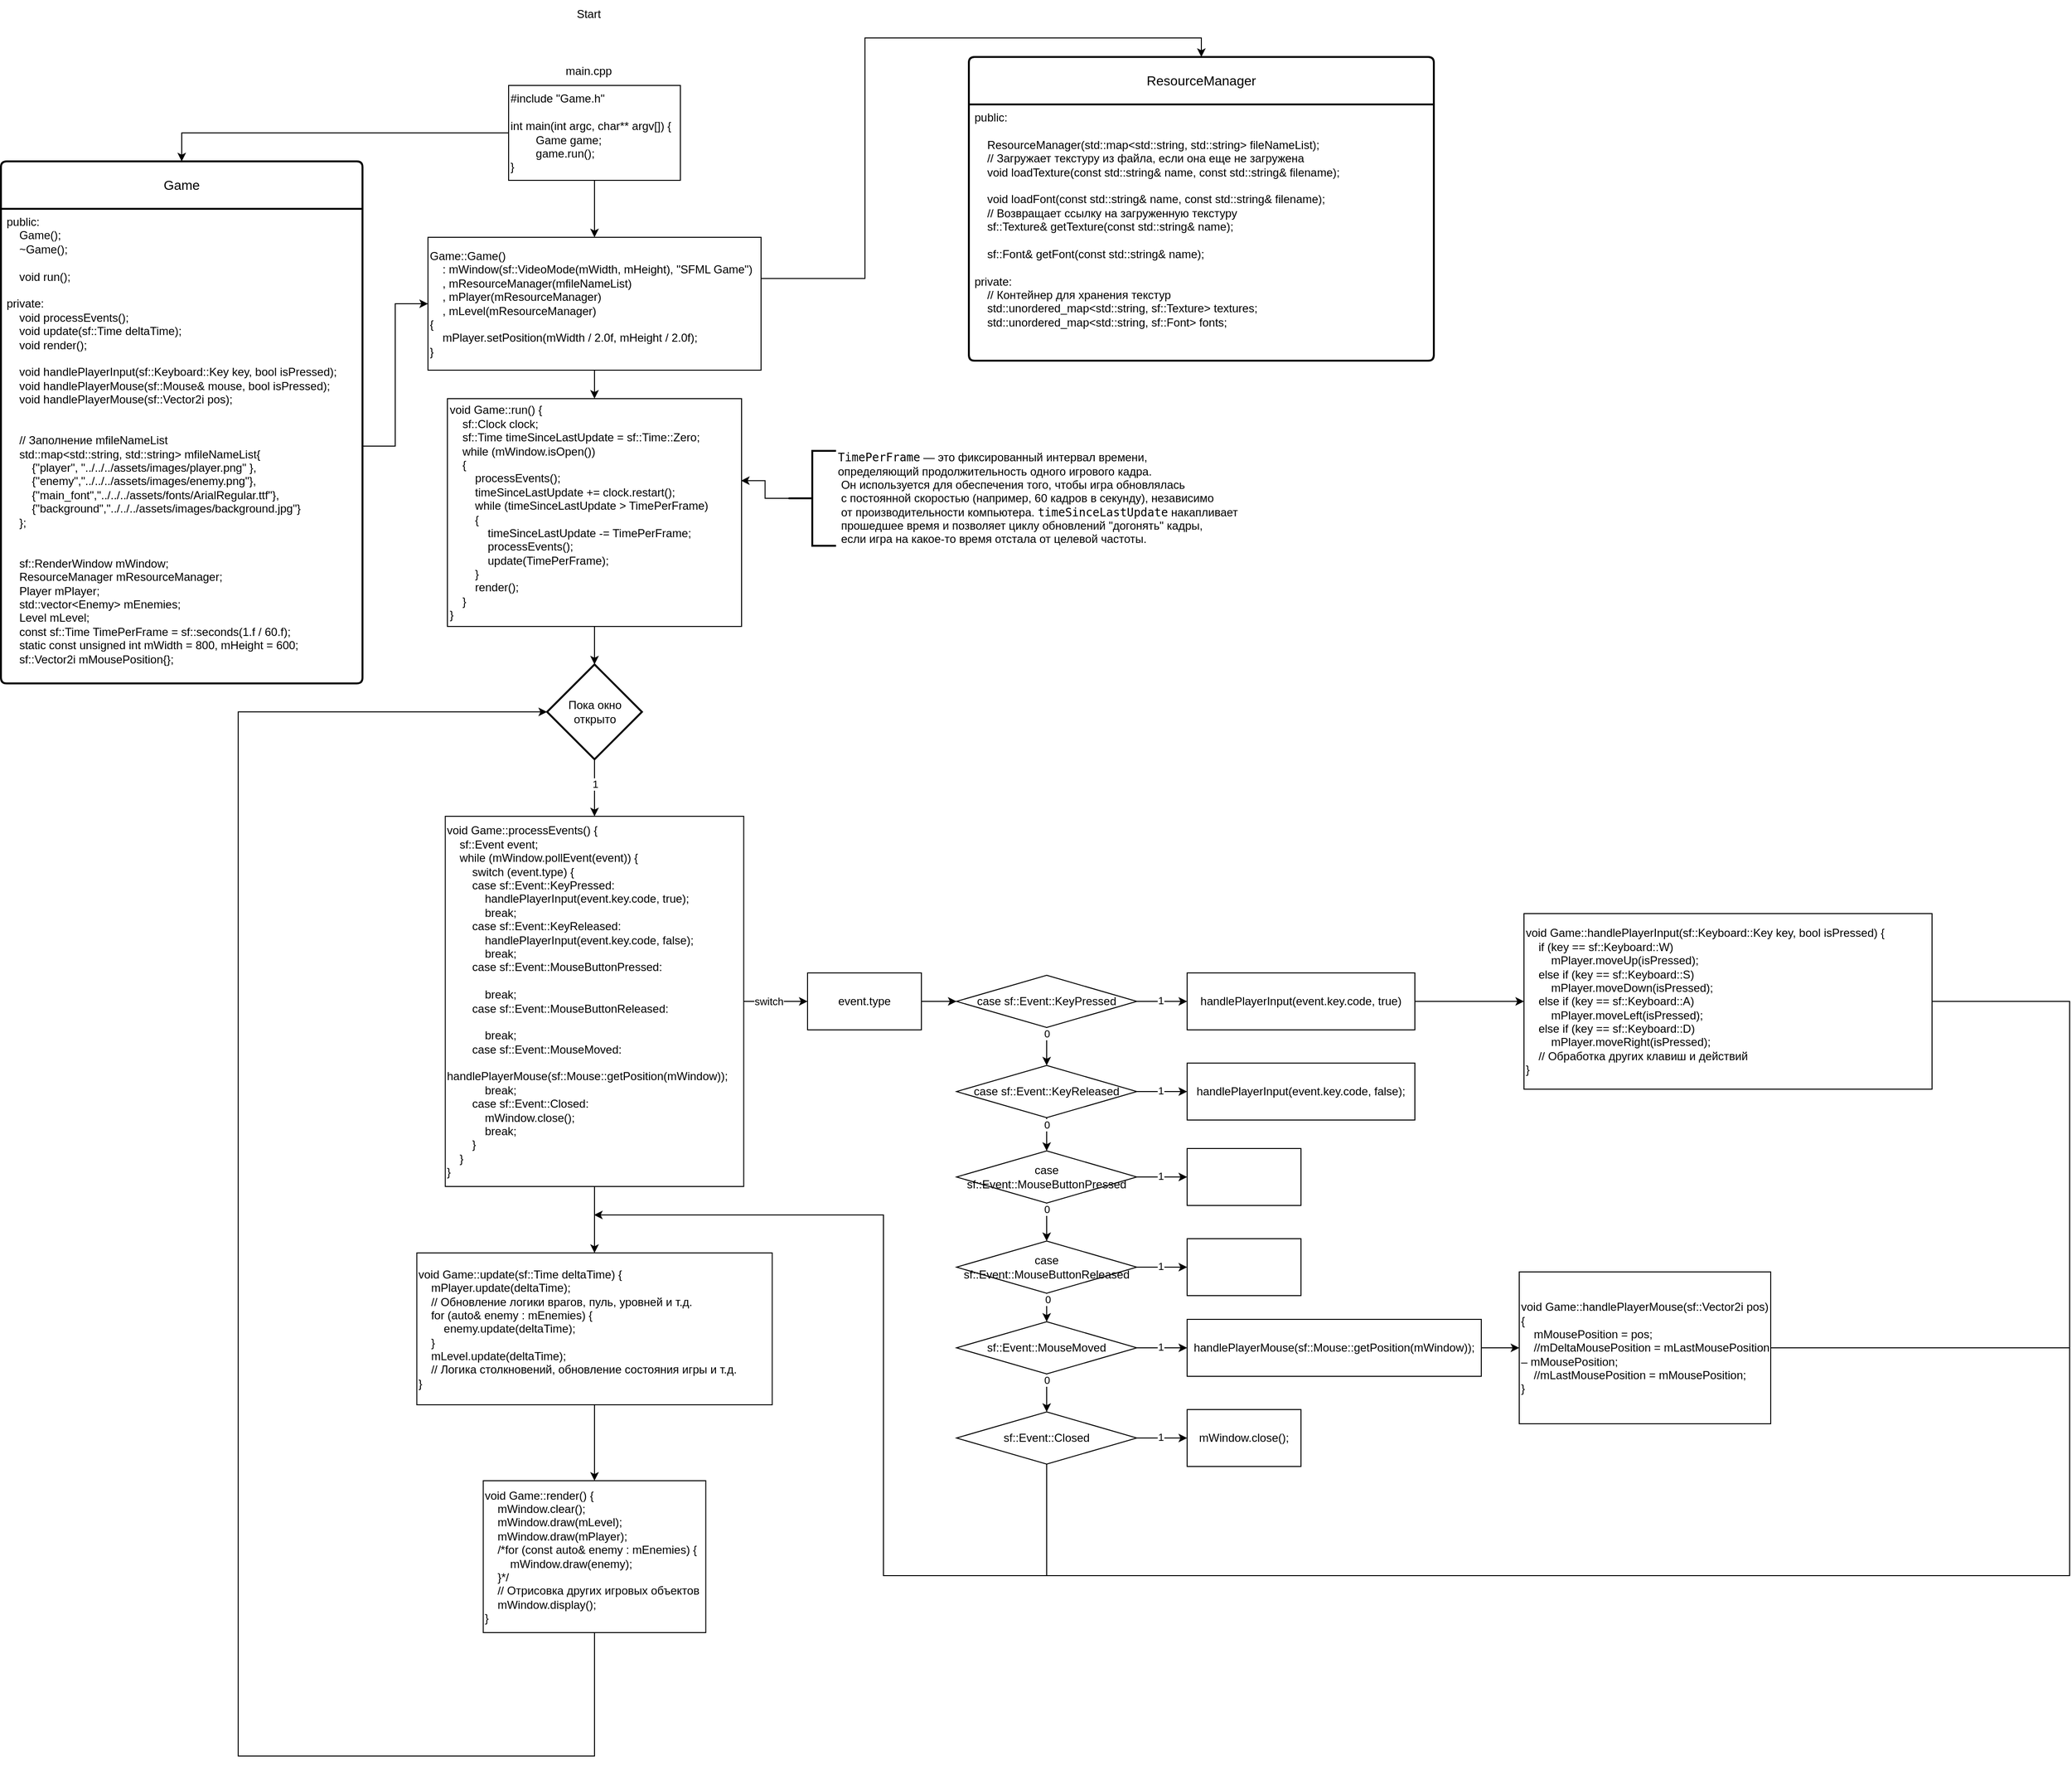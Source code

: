 <mxfile version="24.7.8">
  <diagram name="Страница — 1" id="Ya3FGMCgFJk5peCOeQJr">
    <mxGraphModel dx="3137" dy="1473" grid="1" gridSize="10" guides="1" tooltips="1" connect="1" arrows="1" fold="1" page="1" pageScale="1" pageWidth="827" pageHeight="1169" math="0" shadow="0">
      <root>
        <mxCell id="0" />
        <mxCell id="1" parent="0" />
        <mxCell id="n_UI0lglWCXp96dE_bRu-3" style="edgeStyle=orthogonalEdgeStyle;rounded=0;orthogonalLoop=1;jettySize=auto;html=1;entryX=0.5;entryY=0;entryDx=0;entryDy=0;" edge="1" parent="1" source="8VaP-X3mGruWFbC8dwb2-1" target="n_UI0lglWCXp96dE_bRu-1">
          <mxGeometry relative="1" as="geometry" />
        </mxCell>
        <mxCell id="n_UI0lglWCXp96dE_bRu-8" style="edgeStyle=orthogonalEdgeStyle;rounded=0;orthogonalLoop=1;jettySize=auto;html=1;entryX=0.5;entryY=0;entryDx=0;entryDy=0;" edge="1" parent="1" source="8VaP-X3mGruWFbC8dwb2-1" target="n_UI0lglWCXp96dE_bRu-4">
          <mxGeometry relative="1" as="geometry" />
        </mxCell>
        <mxCell id="8VaP-X3mGruWFbC8dwb2-1" value="&lt;div&gt;#include &quot;Game.h&quot;&lt;/div&gt;&lt;div&gt;&lt;br&gt;&lt;/div&gt;&lt;div&gt;int main(int argc, char** argv[]) {&lt;/div&gt;&lt;div&gt;&lt;span style=&quot;white-space: normal;&quot;&gt;&lt;span style=&quot;white-space:pre&quot;&gt;&#x9;&lt;/span&gt;Game game;&lt;/span&gt;&lt;/div&gt;&lt;div&gt;&lt;span style=&quot;white-space: normal;&quot;&gt;&lt;span style=&quot;white-space:pre&quot;&gt;&#x9;&lt;/span&gt;game.run();&lt;/span&gt;&lt;/div&gt;&lt;div&gt;}&lt;/div&gt;" style="rounded=0;whiteSpace=wrap;html=1;align=left;" parent="1" vertex="1">
          <mxGeometry x="355" y="100" width="181" height="100" as="geometry" />
        </mxCell>
        <mxCell id="8VaP-X3mGruWFbC8dwb2-2" value="Start" style="text;html=1;align=center;verticalAlign=middle;resizable=0;points=[];autosize=1;strokeColor=none;fillColor=none;" parent="1" vertex="1">
          <mxGeometry x="414" y="10" width="50" height="30" as="geometry" />
        </mxCell>
        <mxCell id="8VaP-X3mGruWFbC8dwb2-3" value="main.cpp" style="text;html=1;align=center;verticalAlign=middle;resizable=0;points=[];autosize=1;strokeColor=none;fillColor=none;" parent="1" vertex="1">
          <mxGeometry x="404" y="70" width="70" height="30" as="geometry" />
        </mxCell>
        <mxCell id="n_UI0lglWCXp96dE_bRu-1" value="Game" style="swimlane;childLayout=stackLayout;horizontal=1;startSize=50;horizontalStack=0;rounded=1;fontSize=14;fontStyle=0;strokeWidth=2;resizeParent=0;resizeLast=1;shadow=0;dashed=0;align=center;arcSize=4;whiteSpace=wrap;html=1;" vertex="1" parent="1">
          <mxGeometry x="-180" y="180" width="381" height="550" as="geometry" />
        </mxCell>
        <mxCell id="n_UI0lglWCXp96dE_bRu-2" value="&lt;div&gt;public:&lt;/div&gt;&lt;div&gt;&amp;nbsp; &amp;nbsp; Game();&lt;/div&gt;&lt;div&gt;&amp;nbsp; &amp;nbsp; ~Game();&lt;/div&gt;&lt;div&gt;&lt;br&gt;&lt;/div&gt;&lt;div&gt;&amp;nbsp; &amp;nbsp; void run();&lt;/div&gt;&lt;div&gt;&lt;br&gt;&lt;/div&gt;&lt;div&gt;private:&lt;/div&gt;&lt;div&gt;&amp;nbsp; &amp;nbsp; void processEvents();&lt;/div&gt;&lt;div&gt;&amp;nbsp; &amp;nbsp; void update(sf::Time deltaTime);&lt;/div&gt;&lt;div&gt;&amp;nbsp; &amp;nbsp; void render();&lt;/div&gt;&lt;div&gt;&lt;br&gt;&lt;/div&gt;&lt;div&gt;&amp;nbsp; &amp;nbsp; void handlePlayerInput(sf::Keyboard::Key key, bool isPressed);&lt;/div&gt;&lt;div&gt;&amp;nbsp; &amp;nbsp; void handlePlayerMouse(sf::Mouse&amp;amp; mouse, bool isPressed);&lt;/div&gt;&lt;div&gt;&amp;nbsp; &amp;nbsp; void handlePlayerMouse(sf::Vector2i pos);&lt;/div&gt;&lt;div&gt;&amp;nbsp; &amp;nbsp;&amp;nbsp;&lt;/div&gt;&lt;div&gt;&amp;nbsp; &amp;nbsp;&amp;nbsp;&lt;/div&gt;&lt;div&gt;&amp;nbsp; &amp;nbsp; // Заполнение mfileNameList&lt;/div&gt;&lt;div&gt;&amp;nbsp; &amp;nbsp; std::map&amp;lt;std::string, std::string&amp;gt; mfileNameList{&lt;/div&gt;&lt;div&gt;&amp;nbsp; &amp;nbsp; &amp;nbsp; &amp;nbsp; {&quot;player&quot;, &quot;../../../assets/images/player.png&quot; },&lt;/div&gt;&lt;div&gt;&amp;nbsp; &amp;nbsp; &amp;nbsp; &amp;nbsp; {&quot;enemy&quot;,&quot;../../../assets/images/enemy.png&quot;},&lt;/div&gt;&lt;div&gt;&amp;nbsp; &amp;nbsp; &amp;nbsp; &amp;nbsp; {&quot;main_font&quot;,&quot;../../../assets/fonts/ArialRegular.ttf&quot;},&lt;/div&gt;&lt;div&gt;&amp;nbsp; &amp;nbsp; &amp;nbsp; &amp;nbsp; {&quot;background&quot;,&quot;../../../assets/images/background.jpg&quot;}&lt;/div&gt;&lt;div&gt;&amp;nbsp; &amp;nbsp; };&lt;/div&gt;&lt;div&gt;&amp;nbsp; &amp;nbsp;&amp;nbsp;&lt;/div&gt;&lt;div&gt;&lt;br&gt;&lt;/div&gt;&lt;div&gt;&amp;nbsp; &amp;nbsp; sf::RenderWindow mWindow;&lt;/div&gt;&lt;div&gt;&amp;nbsp; &amp;nbsp; ResourceManager mResourceManager;&lt;/div&gt;&lt;div&gt;&amp;nbsp; &amp;nbsp; Player mPlayer;&lt;/div&gt;&lt;div&gt;&amp;nbsp; &amp;nbsp; std::vector&amp;lt;Enemy&amp;gt; mEnemies;&lt;/div&gt;&lt;div&gt;&amp;nbsp; &amp;nbsp; Level mLevel;&lt;/div&gt;&lt;div&gt;&amp;nbsp; &amp;nbsp; const sf::Time TimePerFrame = sf::seconds(1.f / 60.f);&lt;/div&gt;&lt;div&gt;&amp;nbsp; &amp;nbsp; static const unsigned int mWidth = 800, mHeight = 600;&lt;/div&gt;&lt;div&gt;&amp;nbsp; &amp;nbsp; sf::Vector2i mMousePosition{};&lt;/div&gt;" style="align=left;strokeColor=none;fillColor=none;spacingLeft=4;fontSize=12;verticalAlign=top;resizable=0;rotatable=0;part=1;html=1;" vertex="1" parent="n_UI0lglWCXp96dE_bRu-1">
          <mxGeometry y="50" width="381" height="500" as="geometry" />
        </mxCell>
        <mxCell id="n_UI0lglWCXp96dE_bRu-7" style="edgeStyle=orthogonalEdgeStyle;rounded=0;orthogonalLoop=1;jettySize=auto;html=1;entryX=0.5;entryY=0;entryDx=0;entryDy=0;" edge="1" parent="1" source="n_UI0lglWCXp96dE_bRu-4" target="n_UI0lglWCXp96dE_bRu-6">
          <mxGeometry relative="1" as="geometry" />
        </mxCell>
        <mxCell id="n_UI0lglWCXp96dE_bRu-111" style="edgeStyle=orthogonalEdgeStyle;rounded=0;orthogonalLoop=1;jettySize=auto;html=1;exitX=1;exitY=0.31;exitDx=0;exitDy=0;exitPerimeter=0;entryX=0.5;entryY=0;entryDx=0;entryDy=0;" edge="1" parent="1" source="n_UI0lglWCXp96dE_bRu-4" target="n_UI0lglWCXp96dE_bRu-109">
          <mxGeometry relative="1" as="geometry" />
        </mxCell>
        <mxCell id="n_UI0lglWCXp96dE_bRu-4" value="&lt;div&gt;Game::Game()&lt;/div&gt;&lt;div&gt;&amp;nbsp; &amp;nbsp; : mWindow(sf::VideoMode(mWidth, mHeight), &quot;SFML Game&quot;)&lt;/div&gt;&lt;div&gt;&amp;nbsp; &amp;nbsp; , mResourceManager(mfileNameList)&lt;/div&gt;&lt;div&gt;&amp;nbsp; &amp;nbsp; , mPlayer(mResourceManager)&lt;/div&gt;&lt;div&gt;&amp;nbsp; &amp;nbsp; , mLevel(mResourceManager)&lt;/div&gt;&lt;div&gt;{&lt;/div&gt;&lt;div&gt;&amp;nbsp; &amp;nbsp; mPlayer.setPosition(mWidth / 2.0f, mHeight / 2.0f);&lt;/div&gt;&lt;div&gt;}&lt;/div&gt;" style="whiteSpace=wrap;html=1;align=left;points=[[0,0,0,0,0],[0,0.25,0,0,0],[0,0.5,0,0,0],[0,0.75,0,0,0],[0,1,0,0,0],[0.25,0,0,0,0],[0.25,1,0,0,0],[0.5,0,0,0,0],[0.5,1,0,0,0],[0.75,0,0,0,0],[0.75,1,0,0,0],[1,0,0,0,0],[1,0.21,0,0,0],[1,0.31,0,0,0],[1,0.4,0,0,0],[1,0.52,0,0,0],[1,1,0,0,0]];" vertex="1" parent="1">
          <mxGeometry x="270" y="260" width="351" height="140" as="geometry" />
        </mxCell>
        <mxCell id="n_UI0lglWCXp96dE_bRu-5" style="edgeStyle=orthogonalEdgeStyle;rounded=0;orthogonalLoop=1;jettySize=auto;html=1;" edge="1" parent="1" source="n_UI0lglWCXp96dE_bRu-2" target="n_UI0lglWCXp96dE_bRu-4">
          <mxGeometry relative="1" as="geometry" />
        </mxCell>
        <mxCell id="n_UI0lglWCXp96dE_bRu-14" value="" style="edgeStyle=orthogonalEdgeStyle;rounded=0;orthogonalLoop=1;jettySize=auto;html=1;entryX=0.5;entryY=0;entryDx=0;entryDy=0;entryPerimeter=0;" edge="1" parent="1" source="n_UI0lglWCXp96dE_bRu-6" target="n_UI0lglWCXp96dE_bRu-15">
          <mxGeometry relative="1" as="geometry" />
        </mxCell>
        <mxCell id="n_UI0lglWCXp96dE_bRu-6" value="&lt;div&gt;void Game::run() {&lt;/div&gt;&lt;div&gt;&amp;nbsp; &amp;nbsp; sf::Clock clock;&lt;/div&gt;&lt;div&gt;&amp;nbsp; &amp;nbsp; sf::Time timeSinceLastUpdate = sf::Time::Zero;&lt;/div&gt;&lt;div&gt;&amp;nbsp; &amp;nbsp; while (mWindow.isOpen())&lt;/div&gt;&lt;div&gt;&amp;nbsp; &amp;nbsp; {&lt;/div&gt;&lt;div&gt;&amp;nbsp; &amp;nbsp; &amp;nbsp; &amp;nbsp; processEvents();&lt;/div&gt;&lt;div&gt;&amp;nbsp; &amp;nbsp; &amp;nbsp; &amp;nbsp; timeSinceLastUpdate += clock.restart();&lt;/div&gt;&lt;div&gt;&amp;nbsp; &amp;nbsp; &amp;nbsp; &amp;nbsp; while (timeSinceLastUpdate &amp;gt; TimePerFrame)&lt;/div&gt;&lt;div&gt;&amp;nbsp; &amp;nbsp; &amp;nbsp; &amp;nbsp; {&lt;/div&gt;&lt;div&gt;&amp;nbsp; &amp;nbsp; &amp;nbsp; &amp;nbsp; &amp;nbsp; &amp;nbsp; timeSinceLastUpdate -= TimePerFrame;&lt;/div&gt;&lt;div&gt;&amp;nbsp; &amp;nbsp; &amp;nbsp; &amp;nbsp; &amp;nbsp; &amp;nbsp; processEvents();&lt;/div&gt;&lt;div&gt;&amp;nbsp; &amp;nbsp; &amp;nbsp; &amp;nbsp; &amp;nbsp; &amp;nbsp; update(TimePerFrame);&lt;/div&gt;&lt;div&gt;&amp;nbsp; &amp;nbsp; &amp;nbsp; &amp;nbsp; }&lt;/div&gt;&lt;div&gt;&amp;nbsp; &amp;nbsp; &amp;nbsp; &amp;nbsp; render();&lt;/div&gt;&lt;div&gt;&amp;nbsp; &amp;nbsp; }&lt;/div&gt;&lt;div&gt;}&lt;/div&gt;" style="whiteSpace=wrap;html=1;align=left;" vertex="1" parent="1">
          <mxGeometry x="290.5" y="430" width="310" height="240" as="geometry" />
        </mxCell>
        <mxCell id="n_UI0lglWCXp96dE_bRu-9" value="&lt;code&gt;TimePerFrame&lt;/code&gt; — это фиксированный интервал времени,&amp;nbsp;&lt;div&gt;определяющий продолжительность одного игрового кадра.&lt;div&gt;&amp;nbsp;Он используется для обеспечения того, чтобы игра обновлялась&lt;/div&gt;&lt;div&gt;&amp;nbsp;с постоянной скоростью (например, 60 кадров в секунду), независимо&lt;/div&gt;&lt;div&gt;&amp;nbsp;от производительности компьютера. &lt;code&gt;timeSinceLastUpdate&lt;/code&gt; накапливает&lt;/div&gt;&lt;div&gt;&amp;nbsp;прошедшее время и позволяет циклу обновлений &quot;догонять&quot; кадры,&lt;/div&gt;&lt;div&gt;&amp;nbsp;если игра на какое-то время отстала от целевой частоты.&lt;/div&gt;&lt;/div&gt;" style="strokeWidth=2;html=1;shape=mxgraph.flowchart.annotation_2;align=left;labelPosition=right;pointerEvents=1;" vertex="1" parent="1">
          <mxGeometry x="650" y="485" width="50" height="100" as="geometry" />
        </mxCell>
        <mxCell id="n_UI0lglWCXp96dE_bRu-10" style="edgeStyle=orthogonalEdgeStyle;rounded=0;orthogonalLoop=1;jettySize=auto;html=1;entryX=0.998;entryY=0.36;entryDx=0;entryDy=0;entryPerimeter=0;" edge="1" parent="1" source="n_UI0lglWCXp96dE_bRu-9" target="n_UI0lglWCXp96dE_bRu-6">
          <mxGeometry relative="1" as="geometry" />
        </mxCell>
        <mxCell id="n_UI0lglWCXp96dE_bRu-17" style="edgeStyle=orthogonalEdgeStyle;rounded=0;orthogonalLoop=1;jettySize=auto;html=1;entryX=0;entryY=0.5;entryDx=0;entryDy=0;" edge="1" parent="1" source="n_UI0lglWCXp96dE_bRu-13" target="n_UI0lglWCXp96dE_bRu-18">
          <mxGeometry relative="1" as="geometry">
            <mxPoint x="660" y="1065" as="targetPoint" />
          </mxGeometry>
        </mxCell>
        <mxCell id="n_UI0lglWCXp96dE_bRu-19" value="switch" style="edgeLabel;html=1;align=center;verticalAlign=middle;resizable=0;points=[];" vertex="1" connectable="0" parent="n_UI0lglWCXp96dE_bRu-17">
          <mxGeometry x="-0.234" relative="1" as="geometry">
            <mxPoint as="offset" />
          </mxGeometry>
        </mxCell>
        <mxCell id="n_UI0lglWCXp96dE_bRu-94" value="" style="edgeStyle=orthogonalEdgeStyle;rounded=0;orthogonalLoop=1;jettySize=auto;html=1;" edge="1" parent="1" source="n_UI0lglWCXp96dE_bRu-13" target="n_UI0lglWCXp96dE_bRu-93">
          <mxGeometry relative="1" as="geometry" />
        </mxCell>
        <mxCell id="n_UI0lglWCXp96dE_bRu-13" value="&lt;div&gt;void Game::processEvents() {&lt;/div&gt;&lt;div&gt;&amp;nbsp; &amp;nbsp; sf::Event event;&lt;/div&gt;&lt;div&gt;&amp;nbsp; &amp;nbsp; while (mWindow.pollEvent(event)) {&lt;/div&gt;&lt;div&gt;&amp;nbsp; &amp;nbsp; &amp;nbsp; &amp;nbsp; switch (event.type) {&lt;/div&gt;&lt;div&gt;&amp;nbsp; &amp;nbsp; &amp;nbsp; &amp;nbsp; case sf::Event::KeyPressed:&lt;/div&gt;&lt;div&gt;&amp;nbsp; &amp;nbsp; &amp;nbsp; &amp;nbsp; &amp;nbsp; &amp;nbsp; handlePlayerInput(event.key.code, true);&lt;/div&gt;&lt;div&gt;&amp;nbsp; &amp;nbsp; &amp;nbsp; &amp;nbsp; &amp;nbsp; &amp;nbsp; break;&lt;/div&gt;&lt;div&gt;&amp;nbsp; &amp;nbsp; &amp;nbsp; &amp;nbsp; case sf::Event::KeyReleased:&lt;/div&gt;&lt;div&gt;&amp;nbsp; &amp;nbsp; &amp;nbsp; &amp;nbsp; &amp;nbsp; &amp;nbsp; handlePlayerInput(event.key.code, false);&lt;/div&gt;&lt;div&gt;&amp;nbsp; &amp;nbsp; &amp;nbsp; &amp;nbsp; &amp;nbsp; &amp;nbsp; break;&lt;/div&gt;&lt;div&gt;&amp;nbsp; &amp;nbsp; &amp;nbsp; &amp;nbsp; case sf::Event::MouseButtonPressed:&lt;/div&gt;&lt;div&gt;&lt;br&gt;&lt;/div&gt;&lt;div&gt;&amp;nbsp; &amp;nbsp; &amp;nbsp; &amp;nbsp; &amp;nbsp; &amp;nbsp; break;&lt;/div&gt;&lt;div&gt;&amp;nbsp; &amp;nbsp; &amp;nbsp; &amp;nbsp; case sf::Event::MouseButtonReleased:&lt;/div&gt;&lt;div&gt;&lt;br&gt;&lt;/div&gt;&lt;div&gt;&amp;nbsp; &amp;nbsp; &amp;nbsp; &amp;nbsp; &amp;nbsp; &amp;nbsp; break;&lt;/div&gt;&lt;div&gt;&amp;nbsp; &amp;nbsp; &amp;nbsp; &amp;nbsp; case sf::Event::MouseMoved:&lt;/div&gt;&lt;div&gt;&amp;nbsp; &amp;nbsp; &amp;nbsp; &amp;nbsp; &amp;nbsp; &amp;nbsp; handlePlayerMouse(sf::Mouse::getPosition(mWindow));&lt;/div&gt;&lt;div&gt;&amp;nbsp; &amp;nbsp; &amp;nbsp; &amp;nbsp; &amp;nbsp; &amp;nbsp; break;&lt;/div&gt;&lt;div&gt;&amp;nbsp; &amp;nbsp; &amp;nbsp; &amp;nbsp; case sf::Event::Closed:&lt;/div&gt;&lt;div&gt;&amp;nbsp; &amp;nbsp; &amp;nbsp; &amp;nbsp; &amp;nbsp; &amp;nbsp; mWindow.close();&lt;/div&gt;&lt;div&gt;&amp;nbsp; &amp;nbsp; &amp;nbsp; &amp;nbsp; &amp;nbsp; &amp;nbsp; break;&lt;/div&gt;&lt;div&gt;&amp;nbsp; &amp;nbsp; &amp;nbsp; &amp;nbsp; }&lt;/div&gt;&lt;div&gt;&amp;nbsp; &amp;nbsp; }&lt;/div&gt;&lt;div&gt;}&lt;/div&gt;" style="whiteSpace=wrap;html=1;align=left;" vertex="1" parent="1">
          <mxGeometry x="288.25" y="870" width="314.5" height="390" as="geometry" />
        </mxCell>
        <mxCell id="n_UI0lglWCXp96dE_bRu-16" style="edgeStyle=orthogonalEdgeStyle;rounded=0;orthogonalLoop=1;jettySize=auto;html=1;entryX=0.5;entryY=0;entryDx=0;entryDy=0;" edge="1" parent="1" source="n_UI0lglWCXp96dE_bRu-15" target="n_UI0lglWCXp96dE_bRu-13">
          <mxGeometry relative="1" as="geometry" />
        </mxCell>
        <mxCell id="n_UI0lglWCXp96dE_bRu-98" value="1" style="edgeLabel;html=1;align=center;verticalAlign=middle;resizable=0;points=[];" vertex="1" connectable="0" parent="n_UI0lglWCXp96dE_bRu-16">
          <mxGeometry x="-0.118" relative="1" as="geometry">
            <mxPoint y="-1" as="offset" />
          </mxGeometry>
        </mxCell>
        <mxCell id="n_UI0lglWCXp96dE_bRu-15" value="Пока окно открыто" style="strokeWidth=2;html=1;shape=mxgraph.flowchart.decision;whiteSpace=wrap;" vertex="1" parent="1">
          <mxGeometry x="395.5" y="710" width="100" height="100" as="geometry" />
        </mxCell>
        <mxCell id="n_UI0lglWCXp96dE_bRu-24" value="" style="edgeStyle=orthogonalEdgeStyle;rounded=0;orthogonalLoop=1;jettySize=auto;html=1;" edge="1" parent="1" source="n_UI0lglWCXp96dE_bRu-18" target="n_UI0lglWCXp96dE_bRu-23">
          <mxGeometry relative="1" as="geometry" />
        </mxCell>
        <mxCell id="n_UI0lglWCXp96dE_bRu-18" value="event.type" style="whiteSpace=wrap;html=1;" vertex="1" parent="1">
          <mxGeometry x="670" y="1035" width="120" height="60" as="geometry" />
        </mxCell>
        <mxCell id="n_UI0lglWCXp96dE_bRu-27" value="" style="edgeStyle=orthogonalEdgeStyle;rounded=0;orthogonalLoop=1;jettySize=auto;html=1;" edge="1" parent="1" source="n_UI0lglWCXp96dE_bRu-23" target="n_UI0lglWCXp96dE_bRu-26">
          <mxGeometry relative="1" as="geometry" />
        </mxCell>
        <mxCell id="n_UI0lglWCXp96dE_bRu-30" value="1" style="edgeLabel;html=1;align=center;verticalAlign=middle;resizable=0;points=[];" vertex="1" connectable="0" parent="n_UI0lglWCXp96dE_bRu-27">
          <mxGeometry x="-0.069" y="1" relative="1" as="geometry">
            <mxPoint as="offset" />
          </mxGeometry>
        </mxCell>
        <mxCell id="n_UI0lglWCXp96dE_bRu-29" value="" style="edgeStyle=orthogonalEdgeStyle;rounded=0;orthogonalLoop=1;jettySize=auto;html=1;entryX=0.5;entryY=0;entryDx=0;entryDy=0;" edge="1" parent="1" source="n_UI0lglWCXp96dE_bRu-23" target="n_UI0lglWCXp96dE_bRu-52">
          <mxGeometry relative="1" as="geometry">
            <mxPoint x="922" y="1120" as="targetPoint" />
          </mxGeometry>
        </mxCell>
        <mxCell id="n_UI0lglWCXp96dE_bRu-31" value="0" style="edgeLabel;html=1;align=center;verticalAlign=middle;resizable=0;points=[];" vertex="1" connectable="0" parent="n_UI0lglWCXp96dE_bRu-29">
          <mxGeometry x="-0.677" relative="1" as="geometry">
            <mxPoint as="offset" />
          </mxGeometry>
        </mxCell>
        <mxCell id="n_UI0lglWCXp96dE_bRu-23" value="case sf::Event::KeyPressed" style="rhombus;whiteSpace=wrap;html=1;" vertex="1" parent="1">
          <mxGeometry x="827" y="1037.5" width="190" height="55" as="geometry" />
        </mxCell>
        <mxCell id="n_UI0lglWCXp96dE_bRu-100" value="" style="edgeStyle=orthogonalEdgeStyle;rounded=0;orthogonalLoop=1;jettySize=auto;html=1;" edge="1" parent="1" source="n_UI0lglWCXp96dE_bRu-26" target="n_UI0lglWCXp96dE_bRu-99">
          <mxGeometry relative="1" as="geometry" />
        </mxCell>
        <mxCell id="n_UI0lglWCXp96dE_bRu-26" value="handlePlayerInput(event.key.code, true)" style="whiteSpace=wrap;html=1;" vertex="1" parent="1">
          <mxGeometry x="1070" y="1035" width="240" height="60" as="geometry" />
        </mxCell>
        <mxCell id="n_UI0lglWCXp96dE_bRu-48" value="" style="edgeStyle=orthogonalEdgeStyle;rounded=0;orthogonalLoop=1;jettySize=auto;html=1;" edge="1" parent="1" source="n_UI0lglWCXp96dE_bRu-52" target="n_UI0lglWCXp96dE_bRu-53">
          <mxGeometry relative="1" as="geometry" />
        </mxCell>
        <mxCell id="n_UI0lglWCXp96dE_bRu-49" value="1" style="edgeLabel;html=1;align=center;verticalAlign=middle;resizable=0;points=[];" vertex="1" connectable="0" parent="n_UI0lglWCXp96dE_bRu-48">
          <mxGeometry x="-0.069" y="1" relative="1" as="geometry">
            <mxPoint as="offset" />
          </mxGeometry>
        </mxCell>
        <mxCell id="n_UI0lglWCXp96dE_bRu-50" value="" style="edgeStyle=orthogonalEdgeStyle;rounded=0;orthogonalLoop=1;jettySize=auto;html=1;entryX=0.5;entryY=0;entryDx=0;entryDy=0;" edge="1" parent="1" source="n_UI0lglWCXp96dE_bRu-52" target="n_UI0lglWCXp96dE_bRu-58">
          <mxGeometry relative="1" as="geometry">
            <mxPoint x="922" y="1215" as="targetPoint" />
          </mxGeometry>
        </mxCell>
        <mxCell id="n_UI0lglWCXp96dE_bRu-51" value="0" style="edgeLabel;html=1;align=center;verticalAlign=middle;resizable=0;points=[];" vertex="1" connectable="0" parent="n_UI0lglWCXp96dE_bRu-50">
          <mxGeometry x="-0.677" relative="1" as="geometry">
            <mxPoint as="offset" />
          </mxGeometry>
        </mxCell>
        <mxCell id="n_UI0lglWCXp96dE_bRu-52" value="case sf::Event::KeyReleased" style="rhombus;whiteSpace=wrap;html=1;" vertex="1" parent="1">
          <mxGeometry x="827" y="1132.5" width="190" height="55" as="geometry" />
        </mxCell>
        <mxCell id="n_UI0lglWCXp96dE_bRu-53" value="handlePlayerInput(event.key.code, false);" style="whiteSpace=wrap;html=1;" vertex="1" parent="1">
          <mxGeometry x="1070" y="1130" width="240" height="60" as="geometry" />
        </mxCell>
        <mxCell id="n_UI0lglWCXp96dE_bRu-54" value="" style="edgeStyle=orthogonalEdgeStyle;rounded=0;orthogonalLoop=1;jettySize=auto;html=1;" edge="1" parent="1" source="n_UI0lglWCXp96dE_bRu-58" target="n_UI0lglWCXp96dE_bRu-59">
          <mxGeometry relative="1" as="geometry" />
        </mxCell>
        <mxCell id="n_UI0lglWCXp96dE_bRu-55" value="1" style="edgeLabel;html=1;align=center;verticalAlign=middle;resizable=0;points=[];" vertex="1" connectable="0" parent="n_UI0lglWCXp96dE_bRu-54">
          <mxGeometry x="-0.069" y="1" relative="1" as="geometry">
            <mxPoint as="offset" />
          </mxGeometry>
        </mxCell>
        <mxCell id="n_UI0lglWCXp96dE_bRu-56" value="" style="edgeStyle=orthogonalEdgeStyle;rounded=0;orthogonalLoop=1;jettySize=auto;html=1;entryX=0.5;entryY=0;entryDx=0;entryDy=0;" edge="1" parent="1" source="n_UI0lglWCXp96dE_bRu-58" target="n_UI0lglWCXp96dE_bRu-64">
          <mxGeometry relative="1" as="geometry">
            <mxPoint x="922" y="1305" as="targetPoint" />
          </mxGeometry>
        </mxCell>
        <mxCell id="n_UI0lglWCXp96dE_bRu-57" value="0" style="edgeLabel;html=1;align=center;verticalAlign=middle;resizable=0;points=[];" vertex="1" connectable="0" parent="n_UI0lglWCXp96dE_bRu-56">
          <mxGeometry x="-0.677" relative="1" as="geometry">
            <mxPoint as="offset" />
          </mxGeometry>
        </mxCell>
        <mxCell id="n_UI0lglWCXp96dE_bRu-58" value="case sf::Event::MouseButtonPressed" style="rhombus;whiteSpace=wrap;html=1;" vertex="1" parent="1">
          <mxGeometry x="827" y="1222.5" width="190" height="55" as="geometry" />
        </mxCell>
        <mxCell id="n_UI0lglWCXp96dE_bRu-59" value="" style="whiteSpace=wrap;html=1;" vertex="1" parent="1">
          <mxGeometry x="1070" y="1220" width="120" height="60" as="geometry" />
        </mxCell>
        <mxCell id="n_UI0lglWCXp96dE_bRu-60" value="" style="edgeStyle=orthogonalEdgeStyle;rounded=0;orthogonalLoop=1;jettySize=auto;html=1;" edge="1" parent="1" source="n_UI0lglWCXp96dE_bRu-64" target="n_UI0lglWCXp96dE_bRu-65">
          <mxGeometry relative="1" as="geometry" />
        </mxCell>
        <mxCell id="n_UI0lglWCXp96dE_bRu-61" value="1" style="edgeLabel;html=1;align=center;verticalAlign=middle;resizable=0;points=[];" vertex="1" connectable="0" parent="n_UI0lglWCXp96dE_bRu-60">
          <mxGeometry x="-0.069" y="1" relative="1" as="geometry">
            <mxPoint as="offset" />
          </mxGeometry>
        </mxCell>
        <mxCell id="n_UI0lglWCXp96dE_bRu-90" style="edgeStyle=orthogonalEdgeStyle;rounded=0;orthogonalLoop=1;jettySize=auto;html=1;entryX=0.5;entryY=0;entryDx=0;entryDy=0;" edge="1" parent="1" source="n_UI0lglWCXp96dE_bRu-64" target="n_UI0lglWCXp96dE_bRu-70">
          <mxGeometry relative="1" as="geometry" />
        </mxCell>
        <mxCell id="n_UI0lglWCXp96dE_bRu-91" value="0" style="edgeLabel;html=1;align=center;verticalAlign=middle;resizable=0;points=[];" vertex="1" connectable="0" parent="n_UI0lglWCXp96dE_bRu-90">
          <mxGeometry x="-0.756" y="1" relative="1" as="geometry">
            <mxPoint as="offset" />
          </mxGeometry>
        </mxCell>
        <mxCell id="n_UI0lglWCXp96dE_bRu-64" value="case sf::Event::MouseButtonReleased" style="rhombus;whiteSpace=wrap;html=1;" vertex="1" parent="1">
          <mxGeometry x="827" y="1317.5" width="190" height="55" as="geometry" />
        </mxCell>
        <mxCell id="n_UI0lglWCXp96dE_bRu-65" value="" style="whiteSpace=wrap;html=1;" vertex="1" parent="1">
          <mxGeometry x="1070" y="1315" width="120" height="60" as="geometry" />
        </mxCell>
        <mxCell id="n_UI0lglWCXp96dE_bRu-66" value="" style="edgeStyle=orthogonalEdgeStyle;rounded=0;orthogonalLoop=1;jettySize=auto;html=1;" edge="1" parent="1" source="n_UI0lglWCXp96dE_bRu-70" target="n_UI0lglWCXp96dE_bRu-71">
          <mxGeometry relative="1" as="geometry" />
        </mxCell>
        <mxCell id="n_UI0lglWCXp96dE_bRu-67" value="1" style="edgeLabel;html=1;align=center;verticalAlign=middle;resizable=0;points=[];" vertex="1" connectable="0" parent="n_UI0lglWCXp96dE_bRu-66">
          <mxGeometry x="-0.069" y="1" relative="1" as="geometry">
            <mxPoint as="offset" />
          </mxGeometry>
        </mxCell>
        <mxCell id="n_UI0lglWCXp96dE_bRu-68" value="" style="edgeStyle=orthogonalEdgeStyle;rounded=0;orthogonalLoop=1;jettySize=auto;html=1;entryX=0.5;entryY=0;entryDx=0;entryDy=0;" edge="1" parent="1" source="n_UI0lglWCXp96dE_bRu-70" target="n_UI0lglWCXp96dE_bRu-76">
          <mxGeometry relative="1" as="geometry">
            <mxPoint x="922" y="1485" as="targetPoint" />
          </mxGeometry>
        </mxCell>
        <mxCell id="n_UI0lglWCXp96dE_bRu-69" value="0" style="edgeLabel;html=1;align=center;verticalAlign=middle;resizable=0;points=[];" vertex="1" connectable="0" parent="n_UI0lglWCXp96dE_bRu-68">
          <mxGeometry x="-0.677" relative="1" as="geometry">
            <mxPoint as="offset" />
          </mxGeometry>
        </mxCell>
        <mxCell id="n_UI0lglWCXp96dE_bRu-70" value="sf::Event::MouseMoved" style="rhombus;whiteSpace=wrap;html=1;" vertex="1" parent="1">
          <mxGeometry x="827" y="1402.5" width="190" height="55" as="geometry" />
        </mxCell>
        <mxCell id="n_UI0lglWCXp96dE_bRu-102" value="" style="edgeStyle=orthogonalEdgeStyle;rounded=0;orthogonalLoop=1;jettySize=auto;html=1;" edge="1" parent="1" source="n_UI0lglWCXp96dE_bRu-71" target="n_UI0lglWCXp96dE_bRu-101">
          <mxGeometry relative="1" as="geometry" />
        </mxCell>
        <mxCell id="n_UI0lglWCXp96dE_bRu-71" value="handlePlayerMouse(sf::Mouse::getPosition(mWindow));" style="whiteSpace=wrap;html=1;" vertex="1" parent="1">
          <mxGeometry x="1070" y="1400" width="310" height="60" as="geometry" />
        </mxCell>
        <mxCell id="n_UI0lglWCXp96dE_bRu-72" value="" style="edgeStyle=orthogonalEdgeStyle;rounded=0;orthogonalLoop=1;jettySize=auto;html=1;" edge="1" parent="1" source="n_UI0lglWCXp96dE_bRu-76" target="n_UI0lglWCXp96dE_bRu-77">
          <mxGeometry relative="1" as="geometry" />
        </mxCell>
        <mxCell id="n_UI0lglWCXp96dE_bRu-73" value="1" style="edgeLabel;html=1;align=center;verticalAlign=middle;resizable=0;points=[];" vertex="1" connectable="0" parent="n_UI0lglWCXp96dE_bRu-72">
          <mxGeometry x="-0.069" y="1" relative="1" as="geometry">
            <mxPoint as="offset" />
          </mxGeometry>
        </mxCell>
        <mxCell id="n_UI0lglWCXp96dE_bRu-104" style="edgeStyle=orthogonalEdgeStyle;rounded=0;orthogonalLoop=1;jettySize=auto;html=1;" edge="1" parent="1" source="n_UI0lglWCXp96dE_bRu-76">
          <mxGeometry relative="1" as="geometry">
            <mxPoint x="445" y="1290" as="targetPoint" />
            <Array as="points">
              <mxPoint x="922" y="1670" />
              <mxPoint x="750" y="1670" />
              <mxPoint x="750" y="1290" />
            </Array>
          </mxGeometry>
        </mxCell>
        <mxCell id="n_UI0lglWCXp96dE_bRu-76" value="sf::Event::Closed" style="rhombus;whiteSpace=wrap;html=1;" vertex="1" parent="1">
          <mxGeometry x="827" y="1497.5" width="190" height="55" as="geometry" />
        </mxCell>
        <mxCell id="n_UI0lglWCXp96dE_bRu-77" value="mWindow.close();" style="whiteSpace=wrap;html=1;" vertex="1" parent="1">
          <mxGeometry x="1070" y="1495" width="120" height="60" as="geometry" />
        </mxCell>
        <mxCell id="n_UI0lglWCXp96dE_bRu-96" value="" style="edgeStyle=orthogonalEdgeStyle;rounded=0;orthogonalLoop=1;jettySize=auto;html=1;" edge="1" parent="1" source="n_UI0lglWCXp96dE_bRu-93" target="n_UI0lglWCXp96dE_bRu-95">
          <mxGeometry relative="1" as="geometry" />
        </mxCell>
        <mxCell id="n_UI0lglWCXp96dE_bRu-93" value="&lt;div&gt;void Game::update(sf::Time deltaTime) {&lt;/div&gt;&lt;div&gt;&amp;nbsp; &amp;nbsp; mPlayer.update(deltaTime);&lt;/div&gt;&lt;div&gt;&amp;nbsp; &amp;nbsp; // Обновление логики врагов, пуль, уровней и т.д.&lt;/div&gt;&lt;div&gt;&amp;nbsp; &amp;nbsp; for (auto&amp;amp; enemy : mEnemies) {&lt;/div&gt;&lt;div&gt;&amp;nbsp; &amp;nbsp; &amp;nbsp; &amp;nbsp; enemy.update(deltaTime);&lt;/div&gt;&lt;div&gt;&amp;nbsp; &amp;nbsp; }&lt;/div&gt;&lt;div&gt;&amp;nbsp; &amp;nbsp; mLevel.update(deltaTime);&lt;/div&gt;&lt;div&gt;&amp;nbsp; &amp;nbsp; // Логика столкновений, обновление состояния игры и т.д.&lt;/div&gt;&lt;div&gt;}&lt;/div&gt;" style="whiteSpace=wrap;html=1;align=left;" vertex="1" parent="1">
          <mxGeometry x="258.25" y="1330" width="374.5" height="160" as="geometry" />
        </mxCell>
        <mxCell id="n_UI0lglWCXp96dE_bRu-95" value="&lt;div&gt;void Game::render() {&lt;/div&gt;&lt;div&gt;&amp;nbsp; &amp;nbsp; mWindow.clear();&lt;/div&gt;&lt;div&gt;&amp;nbsp; &amp;nbsp; mWindow.draw(mLevel);&lt;/div&gt;&lt;div&gt;&amp;nbsp; &amp;nbsp; mWindow.draw(mPlayer);&lt;/div&gt;&lt;div&gt;&amp;nbsp; &amp;nbsp; /*for (const auto&amp;amp; enemy : mEnemies) {&lt;/div&gt;&lt;div&gt;&amp;nbsp; &amp;nbsp; &amp;nbsp; &amp;nbsp; mWindow.draw(enemy);&lt;/div&gt;&lt;div&gt;&amp;nbsp; &amp;nbsp; }*/&lt;/div&gt;&lt;div&gt;&amp;nbsp; &amp;nbsp; // Отрисовка других игровых объектов&lt;/div&gt;&lt;div&gt;&amp;nbsp; &amp;nbsp; mWindow.display();&lt;/div&gt;&lt;div&gt;}&lt;/div&gt;" style="whiteSpace=wrap;html=1;align=left;" vertex="1" parent="1">
          <mxGeometry x="328.25" y="1570" width="234.5" height="160" as="geometry" />
        </mxCell>
        <mxCell id="n_UI0lglWCXp96dE_bRu-97" style="edgeStyle=orthogonalEdgeStyle;rounded=0;orthogonalLoop=1;jettySize=auto;html=1;entryX=0;entryY=0.5;entryDx=0;entryDy=0;entryPerimeter=0;exitX=0.5;exitY=1;exitDx=0;exitDy=0;" edge="1" parent="1" source="n_UI0lglWCXp96dE_bRu-95" target="n_UI0lglWCXp96dE_bRu-15">
          <mxGeometry relative="1" as="geometry">
            <Array as="points">
              <mxPoint x="446" y="1860" />
              <mxPoint x="70" y="1860" />
              <mxPoint x="70" y="760" />
            </Array>
          </mxGeometry>
        </mxCell>
        <mxCell id="n_UI0lglWCXp96dE_bRu-105" style="edgeStyle=orthogonalEdgeStyle;rounded=0;orthogonalLoop=1;jettySize=auto;html=1;endArrow=none;endFill=0;" edge="1" parent="1" source="n_UI0lglWCXp96dE_bRu-99">
          <mxGeometry relative="1" as="geometry">
            <mxPoint x="920.0" y="1670" as="targetPoint" />
            <Array as="points">
              <mxPoint x="2000" y="1065" />
              <mxPoint x="2000" y="1670" />
            </Array>
          </mxGeometry>
        </mxCell>
        <mxCell id="n_UI0lglWCXp96dE_bRu-99" value="&lt;div&gt;void Game::handlePlayerInput(sf::Keyboard::Key key, bool isPressed) {&lt;/div&gt;&lt;div&gt;&amp;nbsp; &amp;nbsp; if (key == sf::Keyboard::W)&lt;/div&gt;&lt;div&gt;&amp;nbsp; &amp;nbsp; &amp;nbsp; &amp;nbsp; mPlayer.moveUp(isPressed);&lt;/div&gt;&lt;div&gt;&amp;nbsp; &amp;nbsp; else if (key == sf::Keyboard::S)&lt;/div&gt;&lt;div&gt;&amp;nbsp; &amp;nbsp; &amp;nbsp; &amp;nbsp; mPlayer.moveDown(isPressed);&lt;/div&gt;&lt;div&gt;&amp;nbsp; &amp;nbsp; else if (key == sf::Keyboard::A)&lt;/div&gt;&lt;div&gt;&amp;nbsp; &amp;nbsp; &amp;nbsp; &amp;nbsp; mPlayer.moveLeft(isPressed);&lt;/div&gt;&lt;div&gt;&amp;nbsp; &amp;nbsp; else if (key == sf::Keyboard::D)&lt;/div&gt;&lt;div&gt;&amp;nbsp; &amp;nbsp; &amp;nbsp; &amp;nbsp; mPlayer.moveRight(isPressed);&lt;/div&gt;&lt;div&gt;&amp;nbsp; &amp;nbsp; // Обработка других клавиш и действий&lt;/div&gt;&lt;div&gt;}&lt;/div&gt;" style="whiteSpace=wrap;html=1;align=left;" vertex="1" parent="1">
          <mxGeometry x="1425" y="972.5" width="430" height="185" as="geometry" />
        </mxCell>
        <mxCell id="n_UI0lglWCXp96dE_bRu-108" style="edgeStyle=orthogonalEdgeStyle;rounded=0;orthogonalLoop=1;jettySize=auto;html=1;endArrow=none;endFill=0;" edge="1" parent="1" source="n_UI0lglWCXp96dE_bRu-101">
          <mxGeometry relative="1" as="geometry">
            <mxPoint x="2000" y="1430" as="targetPoint" />
          </mxGeometry>
        </mxCell>
        <mxCell id="n_UI0lglWCXp96dE_bRu-101" value="void Game::handlePlayerMouse(sf::Vector2i pos)&lt;br&gt;{&lt;br&gt;&amp;nbsp; &amp;nbsp; mMousePosition = pos;&lt;br&gt;&amp;nbsp; &amp;nbsp; //mDeltaMousePosition = mLastMousePosition – mMousePosition;&lt;br&gt;&amp;nbsp; &amp;nbsp; //mLastMousePosition = mMousePosition;&lt;br&gt;}" style="whiteSpace=wrap;html=1;align=left;" vertex="1" parent="1">
          <mxGeometry x="1420" y="1350" width="265" height="160" as="geometry" />
        </mxCell>
        <mxCell id="n_UI0lglWCXp96dE_bRu-109" value="ResourceManager" style="swimlane;childLayout=stackLayout;horizontal=1;startSize=50;horizontalStack=0;rounded=1;fontSize=14;fontStyle=0;strokeWidth=2;resizeParent=0;resizeLast=1;shadow=0;dashed=0;align=center;arcSize=4;whiteSpace=wrap;html=1;" vertex="1" parent="1">
          <mxGeometry x="840" y="70" width="490" height="320" as="geometry" />
        </mxCell>
        <mxCell id="n_UI0lglWCXp96dE_bRu-110" value="&lt;div&gt;public:&lt;/div&gt;&lt;div&gt;&amp;nbsp; &amp;nbsp;&amp;nbsp;&lt;/div&gt;&lt;div&gt;&amp;nbsp; &amp;nbsp; ResourceManager(std::map&amp;lt;std::string, std::string&amp;gt; fileNameList);&lt;/div&gt;&lt;div&gt;&amp;nbsp; &amp;nbsp; // Загружает текстуру из файла, если она еще не загружена&lt;/div&gt;&lt;div&gt;&amp;nbsp; &amp;nbsp; void loadTexture(const std::string&amp;amp; name, const std::string&amp;amp; filename);&lt;/div&gt;&lt;div&gt;&lt;br&gt;&lt;/div&gt;&lt;div&gt;&amp;nbsp; &amp;nbsp; void loadFont(const std::string&amp;amp; name, const std::string&amp;amp; filename);&lt;/div&gt;&lt;div&gt;&amp;nbsp; &amp;nbsp; // Возвращает ссылку на загруженную текстуру&lt;/div&gt;&lt;div&gt;&amp;nbsp; &amp;nbsp; sf::Texture&amp;amp; getTexture(const std::string&amp;amp; name);&lt;/div&gt;&lt;div&gt;&lt;br&gt;&lt;/div&gt;&lt;div&gt;&amp;nbsp; &amp;nbsp; sf::Font&amp;amp; getFont(const std::string&amp;amp; name);&lt;/div&gt;&lt;div&gt;&lt;br&gt;&lt;/div&gt;&lt;div&gt;private:&lt;/div&gt;&lt;div&gt;&amp;nbsp; &amp;nbsp; // Контейнер для хранения текстур&lt;/div&gt;&lt;div&gt;&amp;nbsp; &amp;nbsp; std::unordered_map&amp;lt;std::string, sf::Texture&amp;gt; textures;&lt;/div&gt;&lt;div&gt;&amp;nbsp; &amp;nbsp; std::unordered_map&amp;lt;std::string, sf::Font&amp;gt; fonts;&lt;/div&gt;" style="align=left;strokeColor=none;fillColor=none;spacingLeft=4;fontSize=12;verticalAlign=top;resizable=0;rotatable=0;part=1;html=1;" vertex="1" parent="n_UI0lglWCXp96dE_bRu-109">
          <mxGeometry y="50" width="490" height="270" as="geometry" />
        </mxCell>
      </root>
    </mxGraphModel>
  </diagram>
</mxfile>
